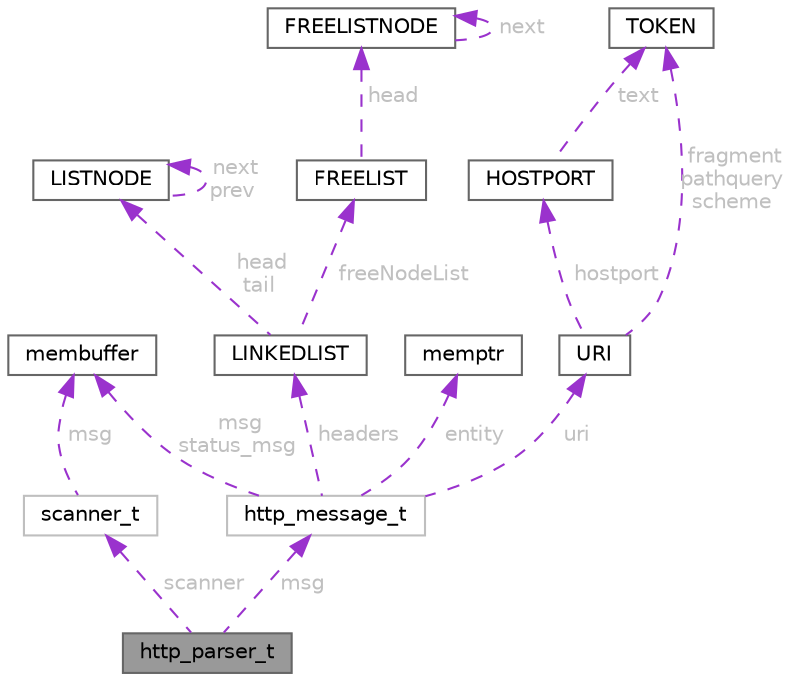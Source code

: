 digraph "http_parser_t"
{
 // LATEX_PDF_SIZE
  bgcolor="transparent";
  edge [fontname=Helvetica,fontsize=10,labelfontname=Helvetica,labelfontsize=10];
  node [fontname=Helvetica,fontsize=10,shape=box,height=0.2,width=0.4];
  Node1 [id="Node000001",label="http_parser_t",height=0.2,width=0.4,color="gray40", fillcolor="grey60", style="filled", fontcolor="black",tooltip=" "];
  Node2 -> Node1 [id="edge1_Node000001_Node000002",dir="back",color="darkorchid3",style="dashed",tooltip=" ",label=" msg",fontcolor="grey" ];
  Node2 [id="Node000002",label="http_message_t",height=0.2,width=0.4,color="grey75", fillcolor="white", style="filled",URL="$structhttp__message__t.html",tooltip=" "];
  Node3 -> Node2 [id="edge2_Node000002_Node000003",dir="back",color="darkorchid3",style="dashed",tooltip=" ",label=" uri",fontcolor="grey" ];
  Node3 [id="Node000003",label="URI",height=0.2,width=0.4,color="gray40", fillcolor="white", style="filled",URL="$structURI.html",tooltip="Represents a URI used in parse_uri and elsewhere."];
  Node4 -> Node3 [id="edge3_Node000003_Node000004",dir="back",color="darkorchid3",style="dashed",tooltip=" ",label=" fragment\npathquery\nscheme",fontcolor="grey" ];
  Node4 [id="Node000004",label="TOKEN",height=0.2,width=0.4,color="gray40", fillcolor="white", style="filled",URL="$structTOKEN.html",tooltip="Buffer used in parsinghttp messages, urls, etc. generally this simply holds a pointer into a larger a..."];
  Node5 -> Node3 [id="edge4_Node000003_Node000005",dir="back",color="darkorchid3",style="dashed",tooltip=" ",label=" hostport",fontcolor="grey" ];
  Node5 [id="Node000005",label="HOSTPORT",height=0.2,width=0.4,color="gray40", fillcolor="white", style="filled",URL="$structHOSTPORT.html",tooltip="Represents a host port: e.g. \"127.127.0.1:80\" text is a token pointing to the full string representat..."];
  Node4 -> Node5 [id="edge5_Node000005_Node000004",dir="back",color="darkorchid3",style="dashed",tooltip=" ",label=" text",fontcolor="grey" ];
  Node6 -> Node2 [id="edge6_Node000002_Node000006",dir="back",color="darkorchid3",style="dashed",tooltip=" ",label=" msg\nstatus_msg",fontcolor="grey" ];
  Node6 [id="Node000006",label="membuffer",height=0.2,width=0.4,color="gray40", fillcolor="white", style="filled",URL="$structmembuffer.html",tooltip=" "];
  Node7 -> Node2 [id="edge7_Node000002_Node000007",dir="back",color="darkorchid3",style="dashed",tooltip=" ",label=" headers",fontcolor="grey" ];
  Node7 [id="Node000007",label="LINKEDLIST",height=0.2,width=0.4,color="gray40", fillcolor="white", style="filled",URL="$structLINKEDLIST.html",tooltip=" "];
  Node8 -> Node7 [id="edge8_Node000007_Node000008",dir="back",color="darkorchid3",style="dashed",tooltip=" ",label=" head\ntail",fontcolor="grey" ];
  Node8 [id="Node000008",label="LISTNODE",height=0.2,width=0.4,color="gray40", fillcolor="white", style="filled",URL="$structLISTNODE.html",tooltip=" "];
  Node8 -> Node8 [id="edge9_Node000008_Node000008",dir="back",color="darkorchid3",style="dashed",tooltip=" ",label=" next\nprev",fontcolor="grey" ];
  Node9 -> Node7 [id="edge10_Node000007_Node000009",dir="back",color="darkorchid3",style="dashed",tooltip=" ",label=" freeNodeList",fontcolor="grey" ];
  Node9 [id="Node000009",label="FREELIST",height=0.2,width=0.4,color="gray40", fillcolor="white", style="filled",URL="$structFREELIST.html",tooltip=" "];
  Node10 -> Node9 [id="edge11_Node000009_Node000010",dir="back",color="darkorchid3",style="dashed",tooltip=" ",label=" head",fontcolor="grey" ];
  Node10 [id="Node000010",label="FREELISTNODE",height=0.2,width=0.4,color="gray40", fillcolor="white", style="filled",URL="$structFREELISTNODE.html",tooltip=" "];
  Node10 -> Node10 [id="edge12_Node000010_Node000010",dir="back",color="darkorchid3",style="dashed",tooltip=" ",label=" next",fontcolor="grey" ];
  Node11 -> Node2 [id="edge13_Node000002_Node000011",dir="back",color="darkorchid3",style="dashed",tooltip=" ",label=" entity",fontcolor="grey" ];
  Node11 [id="Node000011",label="memptr",height=0.2,width=0.4,color="gray40", fillcolor="white", style="filled",URL="$structmemptr.html",tooltip=" "];
  Node12 -> Node1 [id="edge14_Node000001_Node000012",dir="back",color="darkorchid3",style="dashed",tooltip=" ",label=" scanner",fontcolor="grey" ];
  Node12 [id="Node000012",label="scanner_t",height=0.2,width=0.4,color="grey75", fillcolor="white", style="filled",URL="$structscanner__t.html",tooltip=" "];
  Node6 -> Node12 [id="edge15_Node000012_Node000006",dir="back",color="darkorchid3",style="dashed",tooltip=" ",label=" msg",fontcolor="grey" ];
}
